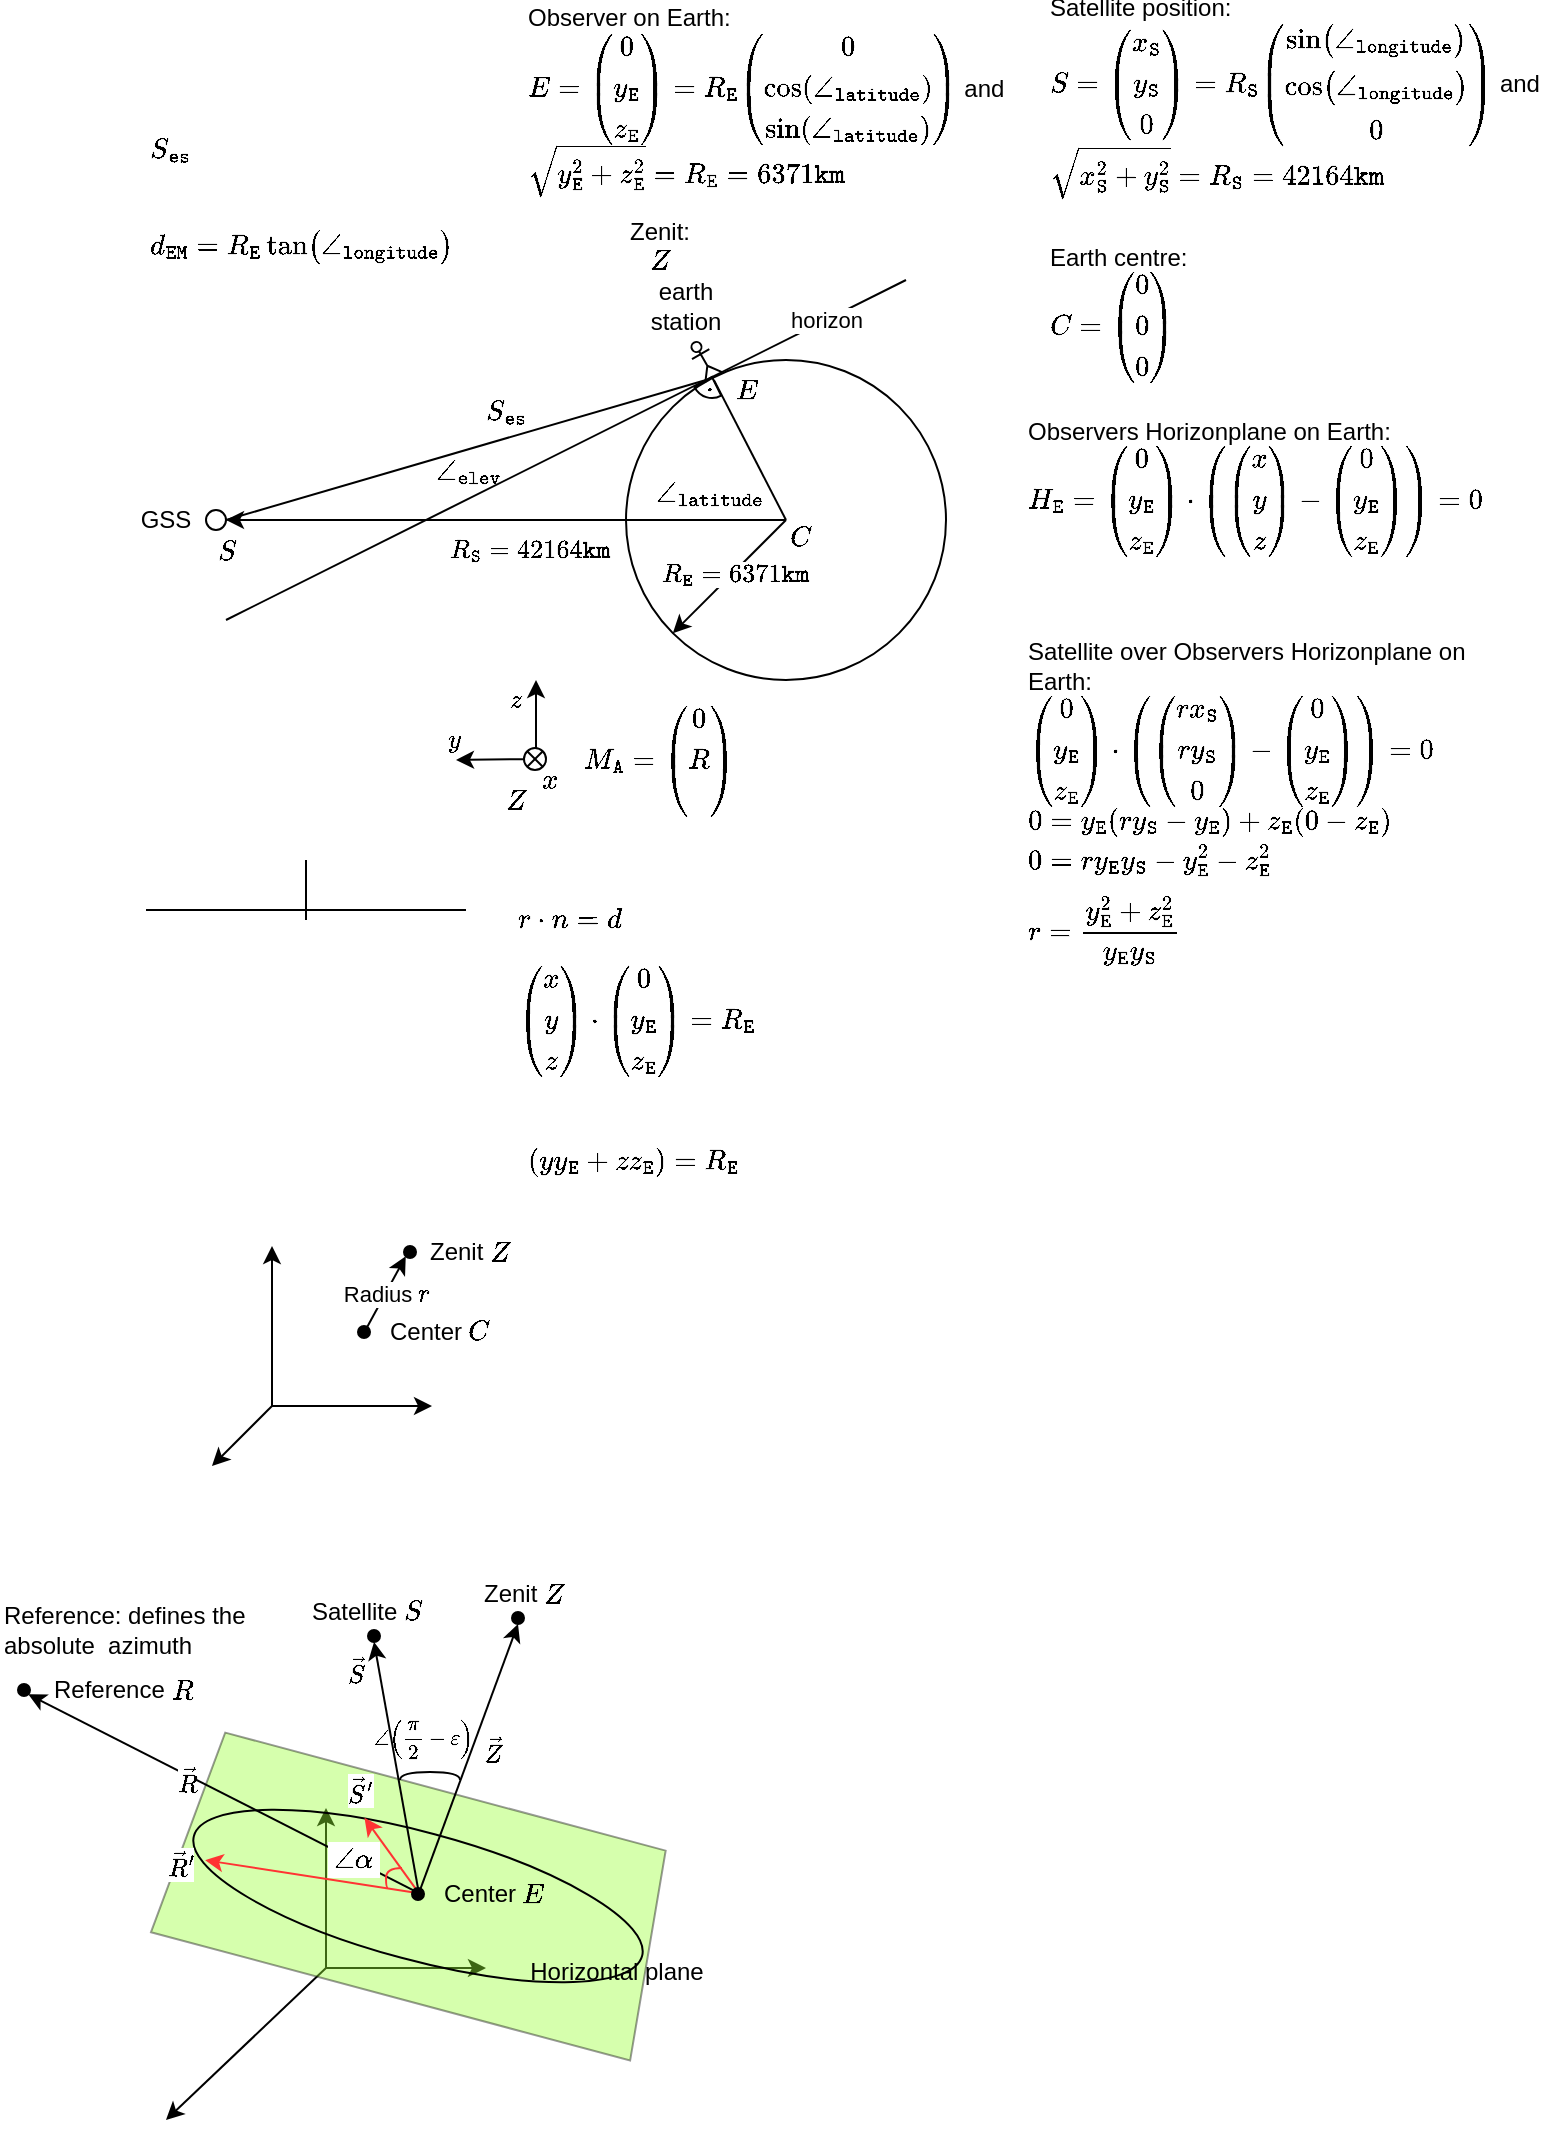 <mxfile>
    <diagram name="Page-1" id="eCzUnoDatS1O--RDcJba">
        <mxGraphModel dx="241" dy="232" grid="1" gridSize="10" guides="1" tooltips="1" connect="1" arrows="1" fold="1" page="1" pageScale="1" pageWidth="1654" pageHeight="1169" math="1" shadow="0">
            <root>
                <mxCell id="0"/>
                <mxCell id="1" parent="0"/>
                <mxCell id="XPwdelyP1bE8na_K3Qvz-2" value="" style="ellipse;whiteSpace=wrap;html=1;aspect=fixed;fillColor=none;" parent="1" vertex="1">
                    <mxGeometry x="320" y="240" width="160" height="160" as="geometry"/>
                </mxCell>
                <mxCell id="XPwdelyP1bE8na_K3Qvz-3" value="" style="endArrow=none;startArrow=classic;html=1;rounded=0;endFill=0;" parent="1" source="XPwdelyP1bE8na_K3Qvz-14" edge="1">
                    <mxGeometry width="50" height="50" relative="1" as="geometry">
                        <mxPoint x="120" y="320" as="sourcePoint"/>
                        <mxPoint x="400" y="320" as="targetPoint"/>
                    </mxGeometry>
                </mxCell>
                <mxCell id="XPwdelyP1bE8na_K3Qvz-4" value="`R_ttS=42164 tt{km}`" style="edgeLabel;html=1;align=center;verticalAlign=middle;resizable=0;points=[];" parent="XPwdelyP1bE8na_K3Qvz-3" vertex="1" connectable="0">
                    <mxGeometry x="0.059" y="-1" relative="1" as="geometry">
                        <mxPoint x="3" y="14" as="offset"/>
                    </mxGeometry>
                </mxCell>
                <mxCell id="XPwdelyP1bE8na_K3Qvz-8" value="" style="endArrow=none;startArrow=classic;html=1;rounded=0;exitX=0;exitY=1;exitDx=0;exitDy=0;endFill=0;" parent="1" source="XPwdelyP1bE8na_K3Qvz-2" edge="1">
                    <mxGeometry width="50" height="50" relative="1" as="geometry">
                        <mxPoint x="120" y="320" as="sourcePoint"/>
                        <mxPoint x="400" y="320" as="targetPoint"/>
                    </mxGeometry>
                </mxCell>
                <mxCell id="XPwdelyP1bE8na_K3Qvz-9" value="`R_ttE=6371 tt{km}`" style="edgeLabel;html=1;align=center;verticalAlign=middle;resizable=0;points=[];" parent="XPwdelyP1bE8na_K3Qvz-8" vertex="1" connectable="0">
                    <mxGeometry x="0.059" y="-1" relative="1" as="geometry">
                        <mxPoint as="offset"/>
                    </mxGeometry>
                </mxCell>
                <mxCell id="XPwdelyP1bE8na_K3Qvz-10" value="" style="shape=umlActor;verticalLabelPosition=bottom;verticalAlign=top;html=1;outlineConnect=0;rotation=-30;" parent="1" vertex="1">
                    <mxGeometry x="354" y="230" width="10" height="20" as="geometry"/>
                </mxCell>
                <mxCell id="XPwdelyP1bE8na_K3Qvz-11" value="" style="endArrow=none;html=1;rounded=0;entryX=0.275;entryY=0.063;entryDx=0;entryDy=0;entryPerimeter=0;" parent="1" target="XPwdelyP1bE8na_K3Qvz-2" edge="1">
                    <mxGeometry width="50" height="50" relative="1" as="geometry">
                        <mxPoint x="400" y="320" as="sourcePoint"/>
                        <mxPoint x="410" y="250" as="targetPoint"/>
                    </mxGeometry>
                </mxCell>
                <mxCell id="XPwdelyP1bE8na_K3Qvz-12" value="horizon" style="endArrow=none;html=1;rounded=0;" parent="1" edge="1">
                    <mxGeometry x="-0.765" width="50" height="50" relative="1" as="geometry">
                        <mxPoint x="460" y="200" as="sourcePoint"/>
                        <mxPoint x="120" y="370" as="targetPoint"/>
                        <mxPoint as="offset"/>
                    </mxGeometry>
                </mxCell>
                <mxCell id="XPwdelyP1bE8na_K3Qvz-15" value="" style="endArrow=none;startArrow=classic;html=1;rounded=0;endFill=0;" parent="1" target="XPwdelyP1bE8na_K3Qvz-14" edge="1">
                    <mxGeometry width="50" height="50" relative="1" as="geometry">
                        <mxPoint x="120" y="320" as="sourcePoint"/>
                        <mxPoint x="400" y="320" as="targetPoint"/>
                    </mxGeometry>
                </mxCell>
                <mxCell id="XPwdelyP1bE8na_K3Qvz-14" value="" style="ellipse;whiteSpace=wrap;html=1;aspect=fixed;" parent="1" vertex="1">
                    <mxGeometry x="110" y="315" width="10" height="10" as="geometry"/>
                </mxCell>
                <mxCell id="XPwdelyP1bE8na_K3Qvz-17" value="" style="endArrow=none;html=1;rounded=0;entryX=1;entryY=0.5;entryDx=0;entryDy=0;" parent="1" target="XPwdelyP1bE8na_K3Qvz-14" edge="1">
                    <mxGeometry width="50" height="50" relative="1" as="geometry">
                        <mxPoint x="360" y="250" as="sourcePoint"/>
                        <mxPoint x="120" y="310" as="targetPoint"/>
                    </mxGeometry>
                </mxCell>
                <mxCell id="XPwdelyP1bE8na_K3Qvz-18" value="`angle_tt{e l e v}`" style="text;html=1;align=center;verticalAlign=middle;whiteSpace=wrap;rounded=0;" parent="1" vertex="1">
                    <mxGeometry x="211" y="281" width="60" height="30" as="geometry"/>
                </mxCell>
                <mxCell id="XPwdelyP1bE8na_K3Qvz-19" value="`angle_tt{latitude}`" style="text;html=1;align=center;verticalAlign=middle;whiteSpace=wrap;rounded=0;" parent="1" vertex="1">
                    <mxGeometry x="332" y="292" width="60" height="30" as="geometry"/>
                </mxCell>
                <mxCell id="XPwdelyP1bE8na_K3Qvz-20" value="GSS" style="text;html=1;align=center;verticalAlign=middle;whiteSpace=wrap;rounded=0;" parent="1" vertex="1">
                    <mxGeometry x="60" y="305" width="60" height="30" as="geometry"/>
                </mxCell>
                <mxCell id="XPwdelyP1bE8na_K3Qvz-21" value="earth station" style="text;html=1;align=center;verticalAlign=middle;whiteSpace=wrap;rounded=0;" parent="1" vertex="1">
                    <mxGeometry x="320" y="198" width="60" height="30" as="geometry"/>
                </mxCell>
                <mxCell id="XPwdelyP1bE8na_K3Qvz-23" value="`cdot`" style="text;html=1;align=center;verticalAlign=middle;whiteSpace=wrap;rounded=0;" parent="1" vertex="1">
                    <mxGeometry x="356" y="249" width="11" height="10" as="geometry"/>
                </mxCell>
                <mxCell id="XPwdelyP1bE8na_K3Qvz-26" value="" style="verticalLabelPosition=bottom;verticalAlign=top;html=1;shape=mxgraph.basic.pie;startAngle=0.424;endAngle=0.669;fillColor=none;" parent="1" vertex="1">
                    <mxGeometry x="353" y="238" width="20" height="21" as="geometry"/>
                </mxCell>
                <mxCell id="XPwdelyP1bE8na_K3Qvz-28" value="`S_tt{es}`" style="text;html=1;align=center;verticalAlign=middle;whiteSpace=wrap;rounded=0;" parent="1" vertex="1">
                    <mxGeometry x="230" y="251" width="60" height="30" as="geometry"/>
                </mxCell>
                <mxCell id="XPwdelyP1bE8na_K3Qvz-29" value="`S_tt{es}`" style="text;html=1;align=left;verticalAlign=middle;whiteSpace=wrap;rounded=0;" parent="1" vertex="1">
                    <mxGeometry x="80" y="120" width="140" height="30" as="geometry"/>
                </mxCell>
                <mxCell id="XPwdelyP1bE8na_K3Qvz-30" value="`d_tt{EM}=R_ttEtan(angle_tt{longitude})`" style="text;html=1;align=left;verticalAlign=middle;whiteSpace=wrap;rounded=0;" parent="1" vertex="1">
                    <mxGeometry x="80" y="168" width="140" height="30" as="geometry"/>
                </mxCell>
                <mxCell id="XPwdelyP1bE8na_K3Qvz-32" value="`E`" style="text;html=1;align=center;verticalAlign=middle;whiteSpace=wrap;rounded=0;" parent="1" vertex="1">
                    <mxGeometry x="369" y="240" width="23" height="30" as="geometry"/>
                </mxCell>
                <mxCell id="ayz5k2vRFkkvkly3F8NE-1" value="`S`" style="text;html=1;align=center;verticalAlign=middle;whiteSpace=wrap;rounded=0;" parent="1" vertex="1">
                    <mxGeometry x="111" y="321" width="20" height="30" as="geometry"/>
                </mxCell>
                <mxCell id="ayz5k2vRFkkvkly3F8NE-2" value="`C`" style="text;html=1;align=center;verticalAlign=middle;whiteSpace=wrap;rounded=0;" parent="1" vertex="1">
                    <mxGeometry x="397" y="314" width="20" height="30" as="geometry"/>
                </mxCell>
                <mxCell id="ayz5k2vRFkkvkly3F8NE-3" value="Earth centre:&amp;nbsp;&lt;div&gt;`C=((0),(0),(0))`&lt;/div&gt;" style="text;html=1;align=left;verticalAlign=middle;whiteSpace=wrap;rounded=0;" parent="1" vertex="1">
                    <mxGeometry x="530" y="181" width="90" height="70" as="geometry"/>
                </mxCell>
                <mxCell id="ayz5k2vRFkkvkly3F8NE-4" value="Satellite position: `S=((x_ttS),(y_ttS),(0))=R_ttS( (sin(angle_tt{longitude})), ( cos(angle_tt{longitude})) , (0))` and `sqrt(x_ttS^2+y_ttS^2)=R_ttS=42164tt{km}`" style="text;html=1;align=left;verticalAlign=middle;whiteSpace=wrap;rounded=0;" parent="1" vertex="1">
                    <mxGeometry x="530" y="60" width="250" height="95" as="geometry"/>
                </mxCell>
                <mxCell id="ayz5k2vRFkkvkly3F8NE-5" value="Observer on Earth:&lt;div&gt;`E=((0),(y_ttE),(z_ttE))=R_ttE( (0), ( cos(angle_tt{latitude}) ) , (sin(angle_tt{latitude})))` and `sqrt(y_ttE^2+z_ttE^2)=R_ttE=6371tt{km}`&lt;/div&gt;" style="text;html=1;align=left;verticalAlign=middle;whiteSpace=wrap;rounded=0;" parent="1" vertex="1">
                    <mxGeometry x="269" y="60" width="250" height="100" as="geometry"/>
                </mxCell>
                <mxCell id="ayz5k2vRFkkvkly3F8NE-6" value="`z`" style="endArrow=classic;html=1;rounded=0;" parent="1" edge="1">
                    <mxGeometry x="0.5" y="10" width="50" height="50" relative="1" as="geometry">
                        <mxPoint x="275" y="440" as="sourcePoint"/>
                        <mxPoint x="275" y="400" as="targetPoint"/>
                        <mxPoint as="offset"/>
                    </mxGeometry>
                </mxCell>
                <mxCell id="ayz5k2vRFkkvkly3F8NE-7" value="" style="endArrow=classic;html=1;rounded=0;" parent="1" source="ayz5k2vRFkkvkly3F8NE-10" edge="1">
                    <mxGeometry width="50" height="50" relative="1" as="geometry">
                        <mxPoint x="275" y="440" as="sourcePoint"/>
                        <mxPoint x="235" y="440" as="targetPoint"/>
                    </mxGeometry>
                </mxCell>
                <mxCell id="ayz5k2vRFkkvkly3F8NE-8" value="`y`" style="edgeLabel;html=1;align=center;verticalAlign=middle;resizable=0;points=[];" parent="ayz5k2vRFkkvkly3F8NE-7" vertex="1" connectable="0">
                    <mxGeometry x="0.333" relative="1" as="geometry">
                        <mxPoint x="-13" y="-10" as="offset"/>
                    </mxGeometry>
                </mxCell>
                <mxCell id="ayz5k2vRFkkvkly3F8NE-11" value="" style="endArrow=classic;html=1;rounded=0;" parent="1" target="ayz5k2vRFkkvkly3F8NE-10" edge="1">
                    <mxGeometry width="50" height="50" relative="1" as="geometry">
                        <mxPoint x="275" y="440" as="sourcePoint"/>
                        <mxPoint x="235" y="440" as="targetPoint"/>
                    </mxGeometry>
                </mxCell>
                <mxCell id="ayz5k2vRFkkvkly3F8NE-10" value="" style="ellipse;whiteSpace=wrap;html=1;aspect=fixed;" parent="1" vertex="1">
                    <mxGeometry x="269" y="434" width="11" height="11" as="geometry"/>
                </mxCell>
                <mxCell id="ayz5k2vRFkkvkly3F8NE-13" value="" style="endArrow=none;html=1;rounded=0;exitX=0;exitY=1;exitDx=0;exitDy=0;entryX=1;entryY=0;entryDx=0;entryDy=0;" parent="1" source="ayz5k2vRFkkvkly3F8NE-10" target="ayz5k2vRFkkvkly3F8NE-10" edge="1">
                    <mxGeometry width="50" height="50" relative="1" as="geometry">
                        <mxPoint x="255" y="420" as="sourcePoint"/>
                        <mxPoint x="305" y="370" as="targetPoint"/>
                    </mxGeometry>
                </mxCell>
                <mxCell id="ayz5k2vRFkkvkly3F8NE-14" value="" style="endArrow=none;html=1;rounded=0;exitX=0;exitY=0;exitDx=0;exitDy=0;entryX=1;entryY=1;entryDx=0;entryDy=0;" parent="1" source="ayz5k2vRFkkvkly3F8NE-10" target="ayz5k2vRFkkvkly3F8NE-10" edge="1">
                    <mxGeometry width="50" height="50" relative="1" as="geometry">
                        <mxPoint x="255" y="420" as="sourcePoint"/>
                        <mxPoint x="305" y="370" as="targetPoint"/>
                    </mxGeometry>
                </mxCell>
                <mxCell id="ayz5k2vRFkkvkly3F8NE-15" value="`x`" style="text;html=1;align=center;verticalAlign=middle;whiteSpace=wrap;rounded=0;" parent="1" vertex="1">
                    <mxGeometry x="275" y="445" width="15" height="10" as="geometry"/>
                </mxCell>
                <mxCell id="ayz5k2vRFkkvkly3F8NE-16" value="`Z`" style="text;html=1;align=center;verticalAlign=middle;whiteSpace=wrap;rounded=0;" parent="1" vertex="1">
                    <mxGeometry x="255" y="445" width="20" height="30" as="geometry"/>
                </mxCell>
                <mxCell id="ayz5k2vRFkkvkly3F8NE-17" value="Observers Horizonplane on Earth:&lt;div&gt;`H_ttE = ((0),(y_ttE),(z_ttE)) cdot ( ((x),(y),(z))-((0),(y_ttE),(z_ttE)))=0`&lt;/div&gt;" style="text;html=1;align=left;verticalAlign=middle;whiteSpace=wrap;rounded=0;" parent="1" vertex="1">
                    <mxGeometry x="519" y="270" width="250" height="65" as="geometry"/>
                </mxCell>
                <mxCell id="ayz5k2vRFkkvkly3F8NE-19" value="Satellite over Observers Horizonplane on Earth:&lt;div&gt;`((0),(y_ttE),(z_ttE)) cdot ( ((rx_ttS),(ry_ttS),(0))-((0),(y_ttE),(z_ttE)))=0`&lt;/div&gt;&lt;div&gt;`0 = y_ttE (r y_ttS-y_ttE )+z_ttE (0 - z_ttE)`&lt;/div&gt;" style="text;html=1;align=left;verticalAlign=middle;whiteSpace=wrap;rounded=0;" parent="1" vertex="1">
                    <mxGeometry x="519" y="365" width="250" height="125" as="geometry"/>
                </mxCell>
                <mxCell id="ayz5k2vRFkkvkly3F8NE-20" value="`0=ry_ttEy_ttS-y_ttE^2-z_ttE^2`" style="text;html=1;align=left;verticalAlign=middle;whiteSpace=wrap;rounded=0;" parent="1" vertex="1">
                    <mxGeometry x="519" y="475" width="161" height="30" as="geometry"/>
                </mxCell>
                <mxCell id="ayz5k2vRFkkvkly3F8NE-21" value="`r={y_ttE^2+z_ttE^2}/{y_ttEy_ttS}`" style="text;html=1;align=left;verticalAlign=middle;whiteSpace=wrap;rounded=0;" parent="1" vertex="1">
                    <mxGeometry x="519" y="510" width="121" height="30" as="geometry"/>
                </mxCell>
                <mxCell id="ayz5k2vRFkkvkly3F8NE-23" value="" style="endArrow=none;html=1;rounded=0;" parent="1" edge="1">
                    <mxGeometry width="50" height="50" relative="1" as="geometry">
                        <mxPoint x="80" y="515" as="sourcePoint"/>
                        <mxPoint x="240" y="515" as="targetPoint"/>
                    </mxGeometry>
                </mxCell>
                <mxCell id="ayz5k2vRFkkvkly3F8NE-24" value="" style="endArrow=none;html=1;rounded=0;" parent="1" edge="1">
                    <mxGeometry width="50" height="50" relative="1" as="geometry">
                        <mxPoint x="160" y="520" as="sourcePoint"/>
                        <mxPoint x="160" y="490" as="targetPoint"/>
                    </mxGeometry>
                </mxCell>
                <mxCell id="cT7QT-6giVLXbYLk1RBG-1" value="`M_ttA=((0),(R),())`" style="text;html=1;align=center;verticalAlign=middle;whiteSpace=wrap;rounded=0;" parent="1" vertex="1">
                    <mxGeometry x="307" y="425" width="60" height="30" as="geometry"/>
                </mxCell>
                <mxCell id="cT7QT-6giVLXbYLk1RBG-2" value="`r cdot n = d`" style="text;html=1;align=left;verticalAlign=middle;whiteSpace=wrap;rounded=0;" parent="1" vertex="1">
                    <mxGeometry x="264" y="505" width="167" height="30" as="geometry"/>
                </mxCell>
                <mxCell id="cT7QT-6giVLXbYLk1RBG-3" value="`((x),(y),(z))cdot((0),(y_ttE),(z_ttE))=R_ttE`" style="text;html=1;align=left;verticalAlign=middle;whiteSpace=wrap;rounded=0;" parent="1" vertex="1">
                    <mxGeometry x="264" y="555" width="133" height="30" as="geometry"/>
                </mxCell>
                <mxCell id="cT7QT-6giVLXbYLk1RBG-4" value="`(yy_ttE+zz_ttE)=R_ttE`&lt;div&gt;&lt;br&gt;&lt;div&gt;&lt;br&gt;&lt;/div&gt;&lt;/div&gt;" style="text;html=1;align=left;verticalAlign=middle;whiteSpace=wrap;rounded=0;" parent="1" vertex="1">
                    <mxGeometry x="269" y="620" width="231" height="70" as="geometry"/>
                </mxCell>
                <mxCell id="aNNVLdiZMIBBwWpMRdv6-1" value="" style="endArrow=classic;html=1;rounded=0;" parent="1" edge="1">
                    <mxGeometry width="50" height="50" relative="1" as="geometry">
                        <mxPoint x="143" y="763" as="sourcePoint"/>
                        <mxPoint x="223" y="763" as="targetPoint"/>
                    </mxGeometry>
                </mxCell>
                <mxCell id="aNNVLdiZMIBBwWpMRdv6-2" value="" style="endArrow=classic;html=1;rounded=0;" parent="1" edge="1">
                    <mxGeometry width="50" height="50" relative="1" as="geometry">
                        <mxPoint x="143" y="763" as="sourcePoint"/>
                        <mxPoint x="143" y="683" as="targetPoint"/>
                    </mxGeometry>
                </mxCell>
                <mxCell id="aNNVLdiZMIBBwWpMRdv6-3" value="" style="endArrow=classic;html=1;rounded=0;" parent="1" edge="1">
                    <mxGeometry width="50" height="50" relative="1" as="geometry">
                        <mxPoint x="143" y="763" as="sourcePoint"/>
                        <mxPoint x="113" y="793" as="targetPoint"/>
                    </mxGeometry>
                </mxCell>
                <mxCell id="aNNVLdiZMIBBwWpMRdv6-4" value="" style="ellipse;whiteSpace=wrap;html=1;aspect=fixed;fillColor=#000000;" parent="1" vertex="1">
                    <mxGeometry x="186" y="723" width="6" height="6" as="geometry"/>
                </mxCell>
                <mxCell id="aNNVLdiZMIBBwWpMRdv6-5" value="Center `C`" style="text;html=1;align=left;verticalAlign=middle;whiteSpace=wrap;rounded=0;" parent="1" vertex="1">
                    <mxGeometry x="200" y="720" width="60" height="12" as="geometry"/>
                </mxCell>
                <mxCell id="aNNVLdiZMIBBwWpMRdv6-6" value="Radius `r`" style="endArrow=classic;html=1;rounded=0;exitX=0.573;exitY=0.433;exitDx=0;exitDy=0;exitPerimeter=0;entryX=0;entryY=1;entryDx=0;entryDy=0;" parent="1" source="aNNVLdiZMIBBwWpMRdv6-4" target="aNNVLdiZMIBBwWpMRdv6-7" edge="1">
                    <mxGeometry width="50" height="50" relative="1" as="geometry">
                        <mxPoint x="153" y="783" as="sourcePoint"/>
                        <mxPoint x="173" y="683" as="targetPoint"/>
                    </mxGeometry>
                </mxCell>
                <mxCell id="aNNVLdiZMIBBwWpMRdv6-7" value="" style="ellipse;whiteSpace=wrap;html=1;aspect=fixed;fillColor=#000000;" parent="1" vertex="1">
                    <mxGeometry x="209" y="683" width="6" height="6" as="geometry"/>
                </mxCell>
                <mxCell id="aNNVLdiZMIBBwWpMRdv6-9" value="Zenit `Z`" style="text;html=1;align=left;verticalAlign=middle;whiteSpace=wrap;rounded=0;" parent="1" vertex="1">
                    <mxGeometry x="220" y="680" width="60" height="12" as="geometry"/>
                </mxCell>
                <mxCell id="2" value="Zenit: `Z`" style="text;html=1;align=center;verticalAlign=middle;whiteSpace=wrap;rounded=0;" vertex="1" parent="1">
                    <mxGeometry x="327" y="168" width="20" height="30" as="geometry"/>
                </mxCell>
                <mxCell id="3" value="" style="endArrow=classic;html=1;rounded=0;" edge="1" parent="1">
                    <mxGeometry width="50" height="50" relative="1" as="geometry">
                        <mxPoint x="170" y="1044" as="sourcePoint"/>
                        <mxPoint x="250" y="1044" as="targetPoint"/>
                    </mxGeometry>
                </mxCell>
                <mxCell id="4" value="" style="endArrow=classic;html=1;rounded=0;" edge="1" parent="1">
                    <mxGeometry width="50" height="50" relative="1" as="geometry">
                        <mxPoint x="170" y="1044" as="sourcePoint"/>
                        <mxPoint x="170" y="964" as="targetPoint"/>
                    </mxGeometry>
                </mxCell>
                <mxCell id="5" value="" style="endArrow=classic;html=1;rounded=0;" edge="1" parent="1">
                    <mxGeometry width="50" height="50" relative="1" as="geometry">
                        <mxPoint x="170" y="1044" as="sourcePoint"/>
                        <mxPoint x="90" y="1120" as="targetPoint"/>
                    </mxGeometry>
                </mxCell>
                <mxCell id="9" value="" style="ellipse;whiteSpace=wrap;html=1;aspect=fixed;fillColor=#000000;" vertex="1" parent="1">
                    <mxGeometry x="263" y="866" width="6" height="6" as="geometry"/>
                </mxCell>
                <mxCell id="10" value="Zenit `Z`" style="text;html=1;align=left;verticalAlign=middle;whiteSpace=wrap;rounded=0;" vertex="1" parent="1">
                    <mxGeometry x="247" y="851" width="60" height="12" as="geometry"/>
                </mxCell>
                <mxCell id="11" value="" style="ellipse;whiteSpace=wrap;html=1;aspect=fixed;fillColor=#000000;" vertex="1" parent="1">
                    <mxGeometry x="16" y="902" width="6" height="6" as="geometry"/>
                </mxCell>
                <mxCell id="12" value="Reference `R`" style="text;html=1;align=left;verticalAlign=middle;whiteSpace=wrap;rounded=0;" vertex="1" parent="1">
                    <mxGeometry x="32" y="899" width="88" height="12" as="geometry"/>
                </mxCell>
                <mxCell id="13" value="Reference: defines the absolute&amp;nbsp; azimuth" style="text;html=1;align=left;verticalAlign=middle;whiteSpace=wrap;rounded=0;" vertex="1" parent="1">
                    <mxGeometry x="7" y="860" width="124" height="30" as="geometry"/>
                </mxCell>
                <mxCell id="14" value="" style="shape=trapezoid;perimeter=trapezoidPerimeter;whiteSpace=wrap;html=1;fixedSize=1;size=10;fillColor=#99FF33;opacity=40;rotation=15;" vertex="1" parent="1">
                    <mxGeometry x="92" y="954" width="248" height="106" as="geometry"/>
                </mxCell>
                <mxCell id="15" value="Horizontal plane" style="text;html=1;align=center;verticalAlign=middle;whiteSpace=wrap;rounded=0;" vertex="1" parent="1">
                    <mxGeometry x="260" y="1031" width="111" height="30" as="geometry"/>
                </mxCell>
                <mxCell id="16" value="`vecR`" style="endArrow=classic;html=1;rounded=0;exitX=0.573;exitY=0.433;exitDx=0;exitDy=0;exitPerimeter=0;entryX=1;entryY=1;entryDx=0;entryDy=0;" edge="1" parent="1" source="6" target="11">
                    <mxGeometry x="0.181" y="2" width="50" height="50" relative="1" as="geometry">
                        <mxPoint x="216" y="1007" as="sourcePoint"/>
                        <mxPoint x="160" y="981" as="targetPoint"/>
                        <mxPoint as="offset"/>
                    </mxGeometry>
                </mxCell>
                <mxCell id="8" value="`vecZ`" style="endArrow=classic;html=1;rounded=0;exitX=0.573;exitY=0.433;exitDx=0;exitDy=0;exitPerimeter=0;entryX=0.5;entryY=1;entryDx=0;entryDy=0;" edge="1" parent="1" source="6" target="9">
                    <mxGeometry x="0.114" y="-9" width="50" height="50" relative="1" as="geometry">
                        <mxPoint x="180" y="1064" as="sourcePoint"/>
                        <mxPoint x="230" y="971" as="targetPoint"/>
                        <mxPoint as="offset"/>
                    </mxGeometry>
                </mxCell>
                <mxCell id="17" value="" style="ellipse;whiteSpace=wrap;html=1;aspect=fixed;fillColor=#000000;" vertex="1" parent="1">
                    <mxGeometry x="191" y="875" width="6" height="6" as="geometry"/>
                </mxCell>
                <mxCell id="18" value="Satellite `S`" style="text;html=1;align=left;verticalAlign=middle;whiteSpace=wrap;rounded=0;" vertex="1" parent="1">
                    <mxGeometry x="161" y="860" width="59" height="12" as="geometry"/>
                </mxCell>
                <mxCell id="19" value="`vecS`" style="endArrow=classic;html=1;rounded=0;exitX=0.573;exitY=0.433;exitDx=0;exitDy=0;exitPerimeter=0;entryX=0.5;entryY=1;entryDx=0;entryDy=0;" edge="1" parent="1" source="6" target="17">
                    <mxGeometry x="0.81" y="11" width="50" height="50" relative="1" as="geometry">
                        <mxPoint x="216" y="1007" as="sourcePoint"/>
                        <mxPoint x="210" y="961" as="targetPoint"/>
                        <mxPoint as="offset"/>
                    </mxGeometry>
                </mxCell>
                <mxCell id="21" value="" style="ellipse;whiteSpace=wrap;html=1;rotation=15;fillColor=none;" vertex="1" parent="1">
                    <mxGeometry x="100" y="976.01" width="232" height="63.99" as="geometry"/>
                </mxCell>
                <mxCell id="22" value="`vecR^&#39;`" style="endArrow=classic;html=1;rounded=0;exitX=0.573;exitY=0.433;exitDx=0;exitDy=0;exitPerimeter=0;entryX=0.037;entryY=0.66;entryDx=0;entryDy=0;entryPerimeter=0;strokeColor=#FF3333;" edge="1" parent="1" source="6" target="21">
                    <mxGeometry x="1" y="14" width="50" height="50" relative="1" as="geometry">
                        <mxPoint x="216" y="1007" as="sourcePoint"/>
                        <mxPoint x="160" y="981" as="targetPoint"/>
                        <mxPoint x="-11" y="-12" as="offset"/>
                    </mxGeometry>
                </mxCell>
                <mxCell id="23" value="`vecS^&#39;`" style="endArrow=classic;html=1;rounded=0;exitX=0.573;exitY=0.433;exitDx=0;exitDy=0;exitPerimeter=0;entryX=0.345;entryY=0.018;entryDx=0;entryDy=0;entryPerimeter=0;strokeColor=#FF3333;" edge="1" parent="1" source="6" target="21">
                    <mxGeometry x="1" y="-14" width="50" height="50" relative="1" as="geometry">
                        <mxPoint x="216" y="1007" as="sourcePoint"/>
                        <mxPoint x="160" y="981" as="targetPoint"/>
                        <mxPoint x="-14" y="-6" as="offset"/>
                    </mxGeometry>
                </mxCell>
                <mxCell id="24" value="`angle alpha`" style="text;html=1;align=center;verticalAlign=middle;whiteSpace=wrap;rounded=0;fillColor=default;" vertex="1" parent="1">
                    <mxGeometry x="171" y="981" width="26" height="18" as="geometry"/>
                </mxCell>
                <mxCell id="25" value="`angle (pi/2 - epsilon)`" style="text;html=1;align=center;verticalAlign=middle;whiteSpace=wrap;rounded=0;fontSize=9;" vertex="1" parent="1">
                    <mxGeometry x="189" y="919" width="60" height="19" as="geometry"/>
                </mxCell>
                <mxCell id="26" value="" style="endArrow=none;html=1;edgeStyle=orthogonalEdgeStyle;curved=1;" edge="1" parent="1">
                    <mxGeometry width="50" height="50" relative="1" as="geometry">
                        <mxPoint x="207" y="950" as="sourcePoint"/>
                        <mxPoint x="237" y="950" as="targetPoint"/>
                        <Array as="points">
                            <mxPoint x="207" y="946"/>
                            <mxPoint x="237" y="946"/>
                        </Array>
                    </mxGeometry>
                </mxCell>
                <mxCell id="27" value="" style="endArrow=none;html=1;edgeStyle=orthogonalEdgeStyle;curved=1;fontColor=#FF3333;strokeColor=#FF3333;" edge="1" parent="1">
                    <mxGeometry width="50" height="50" relative="1" as="geometry">
                        <mxPoint x="201" y="1004" as="sourcePoint"/>
                        <mxPoint x="208" y="994" as="targetPoint"/>
                        <Array as="points">
                            <mxPoint x="200" y="1004"/>
                            <mxPoint x="200" y="994"/>
                        </Array>
                    </mxGeometry>
                </mxCell>
                <mxCell id="6" value="" style="ellipse;whiteSpace=wrap;html=1;aspect=fixed;fillColor=#000000;" vertex="1" parent="1">
                    <mxGeometry x="213" y="1004" width="6" height="6" as="geometry"/>
                </mxCell>
                <mxCell id="7" value="Center `E`" style="text;html=1;align=left;verticalAlign=middle;whiteSpace=wrap;rounded=0;" vertex="1" parent="1">
                    <mxGeometry x="227" y="1001" width="60" height="12" as="geometry"/>
                </mxCell>
            </root>
        </mxGraphModel>
    </diagram>
</mxfile>
